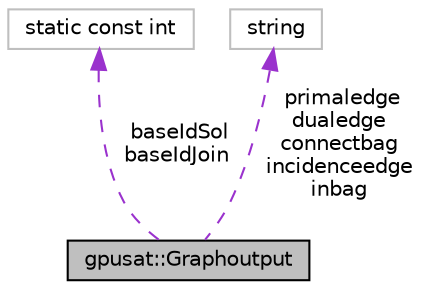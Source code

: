 digraph "gpusat::Graphoutput"
{
 // INTERACTIVE_SVG=YES
 // LATEX_PDF_SIZE
  edge [fontname="Helvetica",fontsize="10",labelfontname="Helvetica",labelfontsize="10"];
  node [fontname="Helvetica",fontsize="10",shape=record];
  Node1 [label="gpusat::Graphoutput",height=0.2,width=0.4,color="black", fillcolor="grey75", style="filled", fontcolor="black",tooltip=" "];
  Node2 -> Node1 [dir="back",color="darkorchid3",fontsize="10",style="dashed",label=" baseIdSol\nbaseIdJoin" ];
  Node2 [label="static const int",height=0.2,width=0.4,color="grey75", fillcolor="white", style="filled",tooltip=" "];
  Node3 -> Node1 [dir="back",color="darkorchid3",fontsize="10",style="dashed",label=" primaledge\ndualedge\nconnectbag\nincidenceedge\ninbag" ];
  Node3 [label="string",height=0.2,width=0.4,color="grey75", fillcolor="white", style="filled",tooltip=" "];
}
